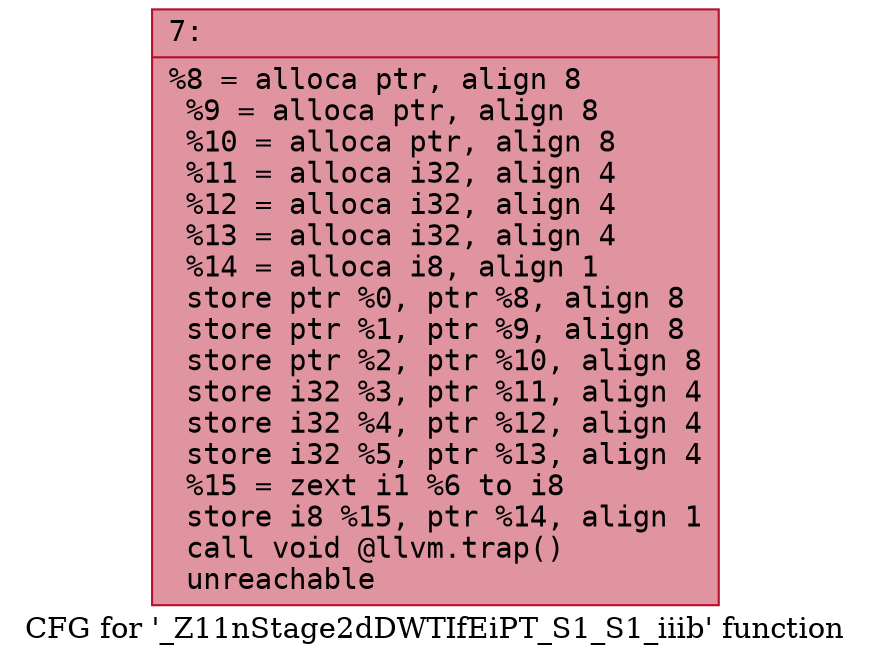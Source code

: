 digraph "CFG for '_Z11nStage2dDWTIfEiPT_S1_S1_iiib' function" {
	label="CFG for '_Z11nStage2dDWTIfEiPT_S1_S1_iiib' function";

	Node0x600002ec1ea0 [shape=record,color="#b70d28ff", style=filled, fillcolor="#b70d2870" fontname="Courier",label="{7:\l|  %8 = alloca ptr, align 8\l  %9 = alloca ptr, align 8\l  %10 = alloca ptr, align 8\l  %11 = alloca i32, align 4\l  %12 = alloca i32, align 4\l  %13 = alloca i32, align 4\l  %14 = alloca i8, align 1\l  store ptr %0, ptr %8, align 8\l  store ptr %1, ptr %9, align 8\l  store ptr %2, ptr %10, align 8\l  store i32 %3, ptr %11, align 4\l  store i32 %4, ptr %12, align 4\l  store i32 %5, ptr %13, align 4\l  %15 = zext i1 %6 to i8\l  store i8 %15, ptr %14, align 1\l  call void @llvm.trap()\l  unreachable\l}"];
}
